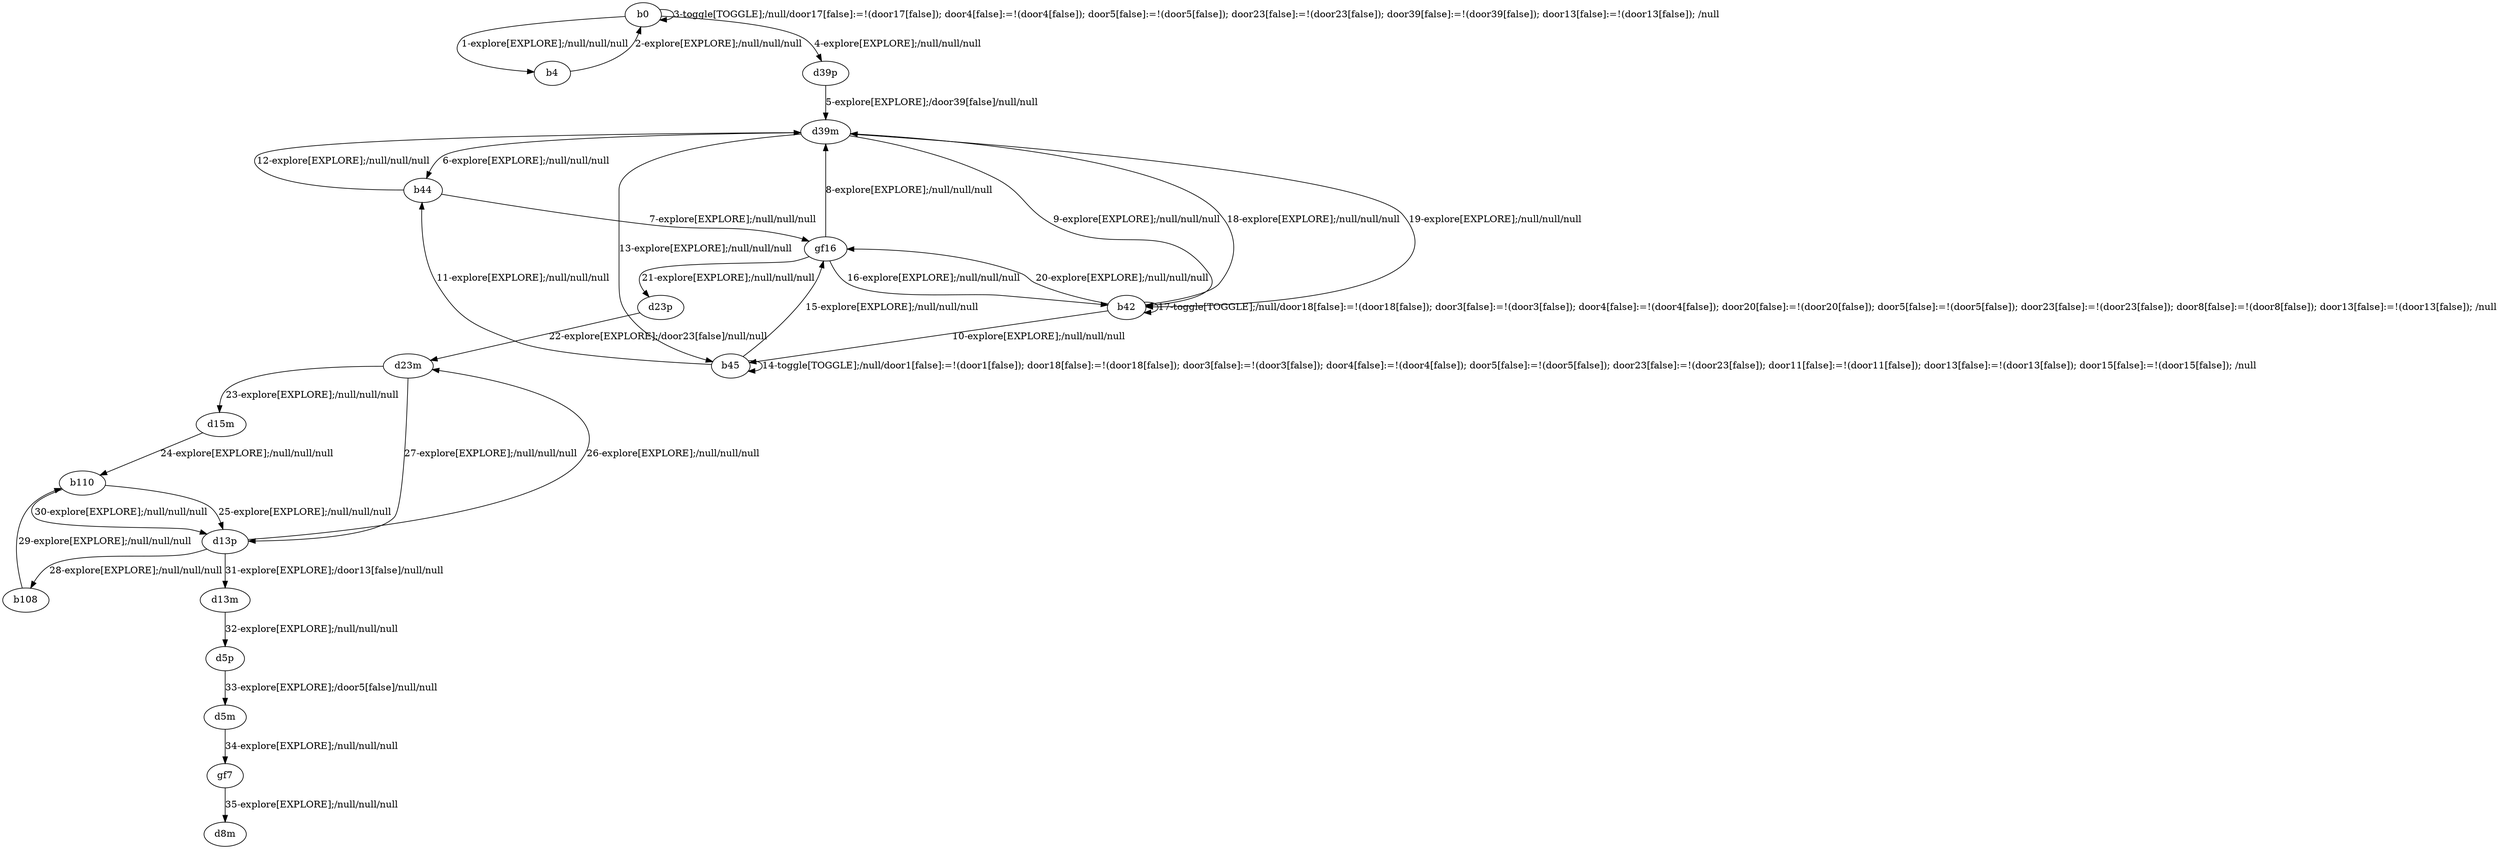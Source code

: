 # Total number of goals covered by this test: 11
# b45 --> gf16
# b42 --> d39m
# b45 --> b44
# d39m --> b45
# b45 --> b45
# d13p --> d23m
# gf16 --> b42
# gf7 --> d8m
# b42 --> gf16
# d13p --> b108
# b44 --> gf16

digraph g {
"b0" -> "b4" [label = "1-explore[EXPLORE];/null/null/null"];
"b4" -> "b0" [label = "2-explore[EXPLORE];/null/null/null"];
"b0" -> "b0" [label = "3-toggle[TOGGLE];/null/door17[false]:=!(door17[false]); door4[false]:=!(door4[false]); door5[false]:=!(door5[false]); door23[false]:=!(door23[false]); door39[false]:=!(door39[false]); door13[false]:=!(door13[false]); /null"];
"b0" -> "d39p" [label = "4-explore[EXPLORE];/null/null/null"];
"d39p" -> "d39m" [label = "5-explore[EXPLORE];/door39[false]/null/null"];
"d39m" -> "b44" [label = "6-explore[EXPLORE];/null/null/null"];
"b44" -> "gf16" [label = "7-explore[EXPLORE];/null/null/null"];
"gf16" -> "d39m" [label = "8-explore[EXPLORE];/null/null/null"];
"d39m" -> "b42" [label = "9-explore[EXPLORE];/null/null/null"];
"b42" -> "b45" [label = "10-explore[EXPLORE];/null/null/null"];
"b45" -> "b44" [label = "11-explore[EXPLORE];/null/null/null"];
"b44" -> "d39m" [label = "12-explore[EXPLORE];/null/null/null"];
"d39m" -> "b45" [label = "13-explore[EXPLORE];/null/null/null"];
"b45" -> "b45" [label = "14-toggle[TOGGLE];/null/door1[false]:=!(door1[false]); door18[false]:=!(door18[false]); door3[false]:=!(door3[false]); door4[false]:=!(door4[false]); door5[false]:=!(door5[false]); door23[false]:=!(door23[false]); door11[false]:=!(door11[false]); door13[false]:=!(door13[false]); door15[false]:=!(door15[false]); /null"];
"b45" -> "gf16" [label = "15-explore[EXPLORE];/null/null/null"];
"gf16" -> "b42" [label = "16-explore[EXPLORE];/null/null/null"];
"b42" -> "b42" [label = "17-toggle[TOGGLE];/null/door18[false]:=!(door18[false]); door3[false]:=!(door3[false]); door4[false]:=!(door4[false]); door20[false]:=!(door20[false]); door5[false]:=!(door5[false]); door23[false]:=!(door23[false]); door8[false]:=!(door8[false]); door13[false]:=!(door13[false]); /null"];
"b42" -> "d39m" [label = "18-explore[EXPLORE];/null/null/null"];
"d39m" -> "b42" [label = "19-explore[EXPLORE];/null/null/null"];
"b42" -> "gf16" [label = "20-explore[EXPLORE];/null/null/null"];
"gf16" -> "d23p" [label = "21-explore[EXPLORE];/null/null/null"];
"d23p" -> "d23m" [label = "22-explore[EXPLORE];/door23[false]/null/null"];
"d23m" -> "d15m" [label = "23-explore[EXPLORE];/null/null/null"];
"d15m" -> "b110" [label = "24-explore[EXPLORE];/null/null/null"];
"b110" -> "d13p" [label = "25-explore[EXPLORE];/null/null/null"];
"d13p" -> "d23m" [label = "26-explore[EXPLORE];/null/null/null"];
"d23m" -> "d13p" [label = "27-explore[EXPLORE];/null/null/null"];
"d13p" -> "b108" [label = "28-explore[EXPLORE];/null/null/null"];
"b108" -> "b110" [label = "29-explore[EXPLORE];/null/null/null"];
"b110" -> "d13p" [label = "30-explore[EXPLORE];/null/null/null"];
"d13p" -> "d13m" [label = "31-explore[EXPLORE];/door13[false]/null/null"];
"d13m" -> "d5p" [label = "32-explore[EXPLORE];/null/null/null"];
"d5p" -> "d5m" [label = "33-explore[EXPLORE];/door5[false]/null/null"];
"d5m" -> "gf7" [label = "34-explore[EXPLORE];/null/null/null"];
"gf7" -> "d8m" [label = "35-explore[EXPLORE];/null/null/null"];
}